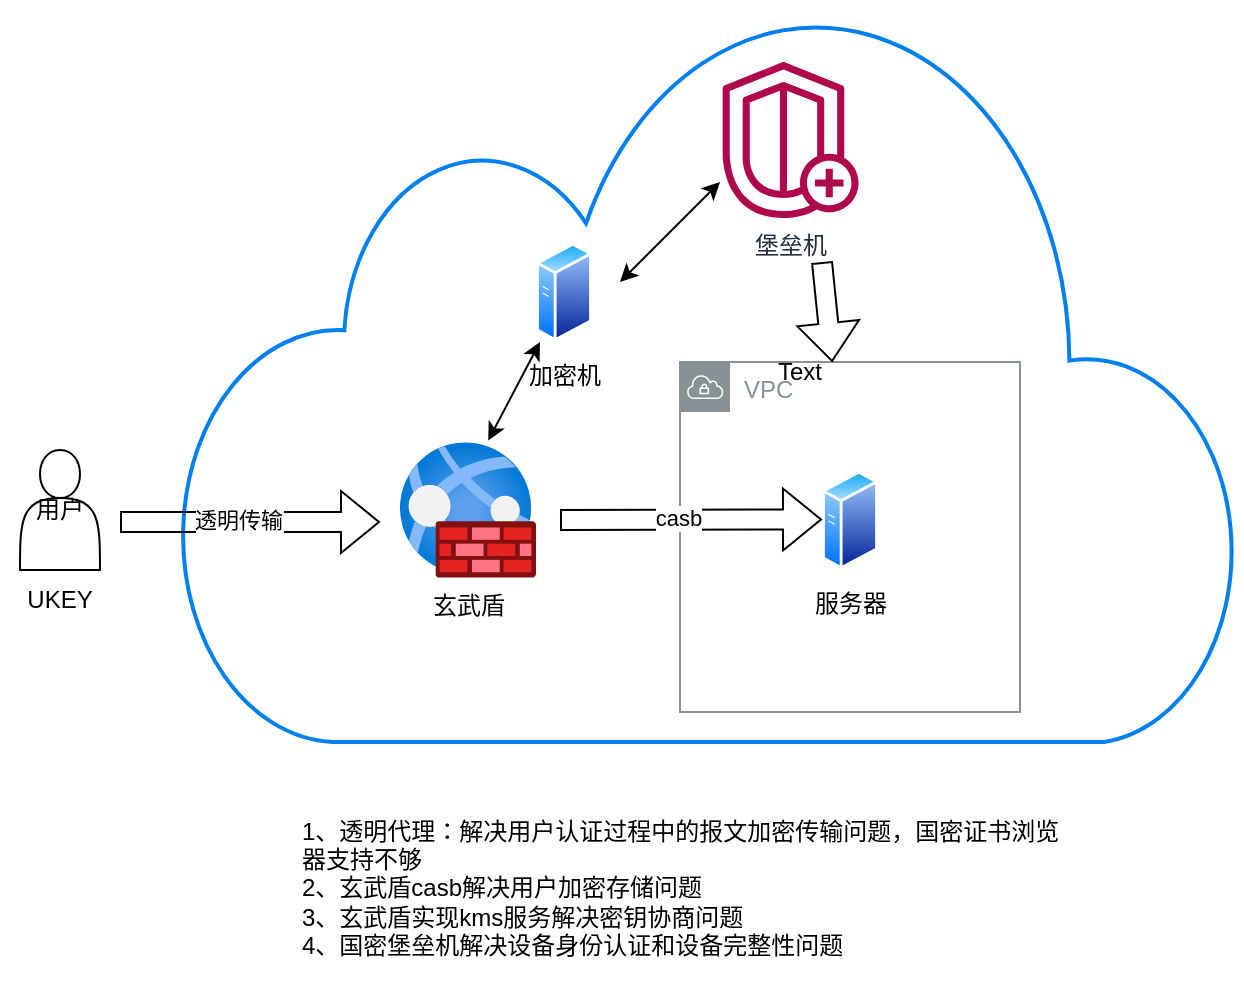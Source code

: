 <mxfile version="15.8.3" type="github">
  <diagram id="6oXaPduvG6vBIcBQn0vt" name="Page-1">
    <mxGraphModel dx="1422" dy="706" grid="1" gridSize="10" guides="1" tooltips="1" connect="1" arrows="1" fold="1" page="1" pageScale="1" pageWidth="827" pageHeight="1169" math="0" shadow="0">
      <root>
        <mxCell id="0" />
        <mxCell id="1" parent="0" />
        <mxCell id="IeyE7v2gSWWwr_2ScStR-1" value="" style="html=1;verticalLabelPosition=bottom;align=center;labelBackgroundColor=#ffffff;verticalAlign=top;strokeWidth=2;strokeColor=#0080F0;shadow=0;dashed=0;shape=mxgraph.ios7.icons.cloud;" vertex="1" parent="1">
          <mxGeometry x="270" y="180" width="530" height="370" as="geometry" />
        </mxCell>
        <mxCell id="IeyE7v2gSWWwr_2ScStR-2" value="用户" style="shape=actor;whiteSpace=wrap;html=1;" vertex="1" parent="1">
          <mxGeometry x="190" y="404" width="40" height="60" as="geometry" />
        </mxCell>
        <mxCell id="IeyE7v2gSWWwr_2ScStR-3" value="玄武盾" style="aspect=fixed;html=1;points=[];align=center;image;fontSize=12;image=img/lib/azure2/networking/Web_Application_Firewall_Policies_WAF.svg;" vertex="1" parent="1">
          <mxGeometry x="380" y="400" width="68" height="68" as="geometry" />
        </mxCell>
        <mxCell id="IeyE7v2gSWWwr_2ScStR-4" value="VPC" style="sketch=0;outlineConnect=0;gradientColor=none;html=1;whiteSpace=wrap;fontSize=12;fontStyle=0;shape=mxgraph.aws4.group;grIcon=mxgraph.aws4.group_vpc;strokeColor=#879196;fillColor=none;verticalAlign=top;align=left;spacingLeft=30;fontColor=#879196;dashed=0;" vertex="1" parent="1">
          <mxGeometry x="520" y="360" width="170" height="175" as="geometry" />
        </mxCell>
        <mxCell id="IeyE7v2gSWWwr_2ScStR-5" value="加密机" style="aspect=fixed;perimeter=ellipsePerimeter;html=1;align=center;shadow=0;dashed=0;spacingTop=3;image;image=img/lib/active_directory/generic_server.svg;" vertex="1" parent="1">
          <mxGeometry x="448" y="300" width="28.0" height="50" as="geometry" />
        </mxCell>
        <mxCell id="IeyE7v2gSWWwr_2ScStR-6" value="" style="shape=flexArrow;endArrow=classic;html=1;rounded=0;" edge="1" parent="1">
          <mxGeometry width="50" height="50" relative="1" as="geometry">
            <mxPoint x="240" y="440" as="sourcePoint" />
            <mxPoint x="370" y="440" as="targetPoint" />
          </mxGeometry>
        </mxCell>
        <mxCell id="IeyE7v2gSWWwr_2ScStR-8" value="透明传输" style="edgeLabel;html=1;align=center;verticalAlign=middle;resizable=0;points=[];" vertex="1" connectable="0" parent="IeyE7v2gSWWwr_2ScStR-6">
          <mxGeometry x="-0.097" y="1" relative="1" as="geometry">
            <mxPoint as="offset" />
          </mxGeometry>
        </mxCell>
        <mxCell id="IeyE7v2gSWWwr_2ScStR-7" value="服务器" style="aspect=fixed;perimeter=ellipsePerimeter;html=1;align=center;shadow=0;dashed=0;spacingTop=3;image;image=img/lib/active_directory/generic_server.svg;" vertex="1" parent="1">
          <mxGeometry x="591" y="414" width="28.0" height="50" as="geometry" />
        </mxCell>
        <mxCell id="IeyE7v2gSWWwr_2ScStR-9" value="" style="shape=flexArrow;endArrow=classic;html=1;rounded=0;" edge="1" parent="1">
          <mxGeometry width="50" height="50" relative="1" as="geometry">
            <mxPoint x="460" y="439" as="sourcePoint" />
            <mxPoint x="591" y="438.71" as="targetPoint" />
          </mxGeometry>
        </mxCell>
        <mxCell id="IeyE7v2gSWWwr_2ScStR-10" value="casb" style="edgeLabel;html=1;align=center;verticalAlign=middle;resizable=0;points=[];" vertex="1" connectable="0" parent="IeyE7v2gSWWwr_2ScStR-9">
          <mxGeometry x="-0.097" y="1" relative="1" as="geometry">
            <mxPoint as="offset" />
          </mxGeometry>
        </mxCell>
        <mxCell id="IeyE7v2gSWWwr_2ScStR-11" value="" style="endArrow=classic;startArrow=classic;html=1;rounded=0;exitX=0.649;exitY=-0.011;exitDx=0;exitDy=0;exitPerimeter=0;" edge="1" parent="1" source="IeyE7v2gSWWwr_2ScStR-3">
          <mxGeometry width="50" height="50" relative="1" as="geometry">
            <mxPoint x="400" y="400" as="sourcePoint" />
            <mxPoint x="450" y="350" as="targetPoint" />
          </mxGeometry>
        </mxCell>
        <mxCell id="IeyE7v2gSWWwr_2ScStR-13" value="堡垒机" style="sketch=0;outlineConnect=0;fontColor=#232F3E;gradientColor=none;fillColor=#B0084D;strokeColor=none;dashed=0;verticalLabelPosition=bottom;verticalAlign=top;align=center;html=1;fontSize=12;fontStyle=0;aspect=fixed;pointerEvents=1;shape=mxgraph.aws4.shield_shield_advanced;" vertex="1" parent="1">
          <mxGeometry x="540" y="210" width="70" height="78" as="geometry" />
        </mxCell>
        <mxCell id="IeyE7v2gSWWwr_2ScStR-15" value="" style="endArrow=classic;startArrow=classic;html=1;rounded=0;" edge="1" parent="1">
          <mxGeometry width="50" height="50" relative="1" as="geometry">
            <mxPoint x="490" y="320" as="sourcePoint" />
            <mxPoint x="540" y="270" as="targetPoint" />
          </mxGeometry>
        </mxCell>
        <mxCell id="IeyE7v2gSWWwr_2ScStR-17" value="" style="shape=flexArrow;endArrow=classic;html=1;rounded=0;" edge="1" parent="1" target="IeyE7v2gSWWwr_2ScStR-4">
          <mxGeometry width="50" height="50" relative="1" as="geometry">
            <mxPoint x="591" y="310" as="sourcePoint" />
            <mxPoint x="651" y="370" as="targetPoint" />
          </mxGeometry>
        </mxCell>
        <mxCell id="IeyE7v2gSWWwr_2ScStR-18" value="Text" style="text;html=1;strokeColor=none;fillColor=none;align=center;verticalAlign=middle;whiteSpace=wrap;rounded=0;" vertex="1" parent="1">
          <mxGeometry x="550" y="350" width="60" height="30" as="geometry" />
        </mxCell>
        <mxCell id="IeyE7v2gSWWwr_2ScStR-19" value="UKEY" style="text;html=1;strokeColor=none;fillColor=none;align=center;verticalAlign=middle;whiteSpace=wrap;rounded=0;" vertex="1" parent="1">
          <mxGeometry x="180" y="464" width="60" height="30" as="geometry" />
        </mxCell>
        <mxCell id="IeyE7v2gSWWwr_2ScStR-20" value="&lt;div style=&quot;text-align: left&quot;&gt;&lt;span&gt;1、透明代理：解决用户认证过程中的报文加密传输问题，国密证书浏览器支持不够&lt;/span&gt;&lt;/div&gt;&lt;div style=&quot;text-align: left&quot;&gt;&lt;span&gt;2、玄武盾casb解决用户加密存储问题&lt;/span&gt;&lt;/div&gt;&lt;div style=&quot;text-align: left&quot;&gt;&lt;span&gt;3、玄武盾实现kms服务解决密钥协商问题&lt;/span&gt;&lt;/div&gt;&lt;div style=&quot;text-align: left&quot;&gt;&lt;span&gt;4、国密堡垒机解决设备身份认证和设备完整性问题&lt;/span&gt;&lt;/div&gt;" style="text;html=1;strokeColor=none;fillColor=none;align=center;verticalAlign=middle;whiteSpace=wrap;rounded=0;" vertex="1" parent="1">
          <mxGeometry x="330" y="570" width="386" height="105" as="geometry" />
        </mxCell>
      </root>
    </mxGraphModel>
  </diagram>
</mxfile>
